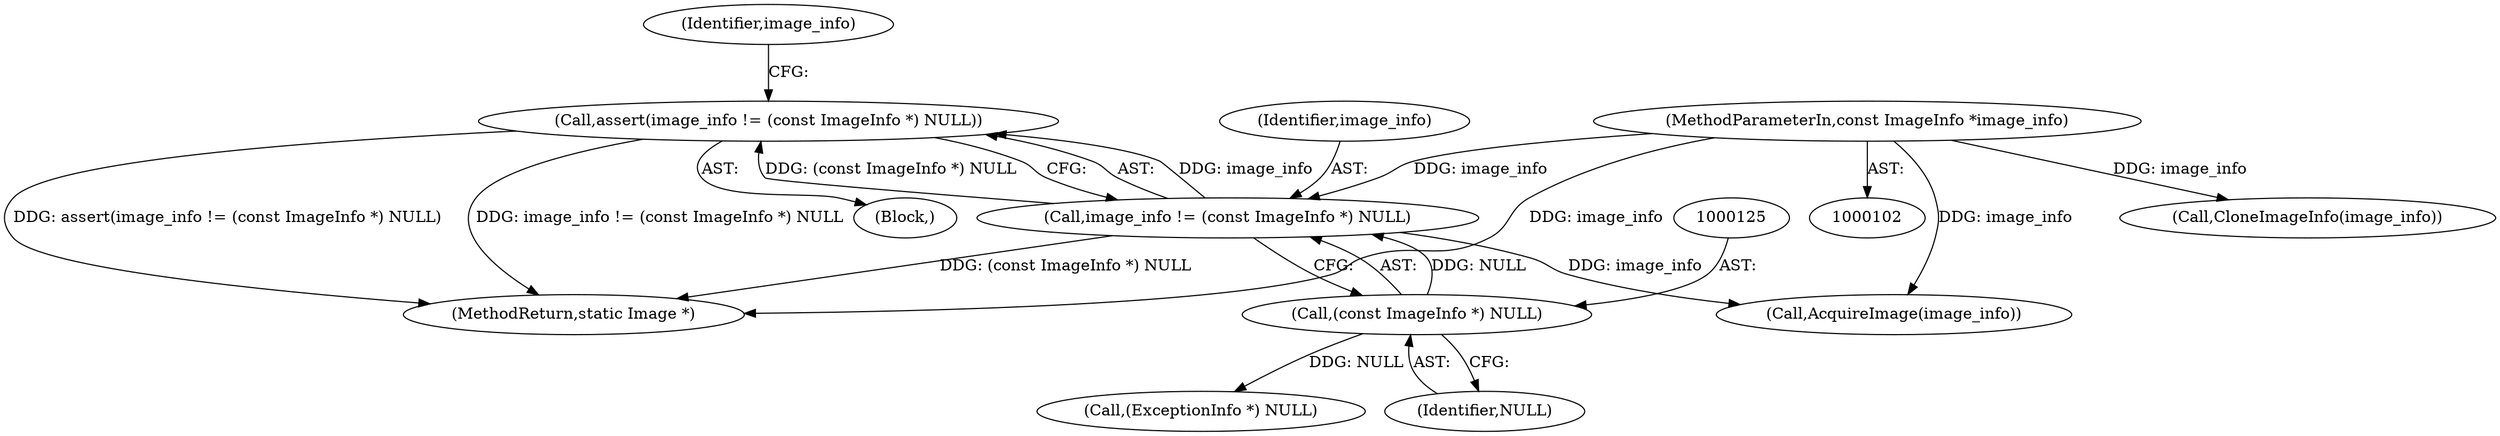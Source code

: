 digraph "0_ImageMagick_f6e9d0d9955e85bdd7540b251cd50d598dacc5e6_58@API" {
"1000121" [label="(Call,assert(image_info != (const ImageInfo *) NULL))"];
"1000122" [label="(Call,image_info != (const ImageInfo *) NULL)"];
"1000103" [label="(MethodParameterIn,const ImageInfo *image_info)"];
"1000124" [label="(Call,(const ImageInfo *) NULL)"];
"1000508" [label="(MethodReturn,static Image *)"];
"1000184" [label="(Call,CloneImageInfo(image_info))"];
"1000151" [label="(Call,(ExceptionInfo *) NULL)"];
"1000122" [label="(Call,image_info != (const ImageInfo *) NULL)"];
"1000130" [label="(Identifier,image_info)"];
"1000105" [label="(Block,)"];
"1000121" [label="(Call,assert(image_info != (const ImageInfo *) NULL))"];
"1000126" [label="(Identifier,NULL)"];
"1000103" [label="(MethodParameterIn,const ImageInfo *image_info)"];
"1000123" [label="(Identifier,image_info)"];
"1000124" [label="(Call,(const ImageInfo *) NULL)"];
"1000165" [label="(Call,AcquireImage(image_info))"];
"1000121" -> "1000105"  [label="AST: "];
"1000121" -> "1000122"  [label="CFG: "];
"1000122" -> "1000121"  [label="AST: "];
"1000130" -> "1000121"  [label="CFG: "];
"1000121" -> "1000508"  [label="DDG: assert(image_info != (const ImageInfo *) NULL)"];
"1000121" -> "1000508"  [label="DDG: image_info != (const ImageInfo *) NULL"];
"1000122" -> "1000121"  [label="DDG: image_info"];
"1000122" -> "1000121"  [label="DDG: (const ImageInfo *) NULL"];
"1000122" -> "1000124"  [label="CFG: "];
"1000123" -> "1000122"  [label="AST: "];
"1000124" -> "1000122"  [label="AST: "];
"1000122" -> "1000508"  [label="DDG: (const ImageInfo *) NULL"];
"1000103" -> "1000122"  [label="DDG: image_info"];
"1000124" -> "1000122"  [label="DDG: NULL"];
"1000122" -> "1000165"  [label="DDG: image_info"];
"1000103" -> "1000102"  [label="AST: "];
"1000103" -> "1000508"  [label="DDG: image_info"];
"1000103" -> "1000165"  [label="DDG: image_info"];
"1000103" -> "1000184"  [label="DDG: image_info"];
"1000124" -> "1000126"  [label="CFG: "];
"1000125" -> "1000124"  [label="AST: "];
"1000126" -> "1000124"  [label="AST: "];
"1000124" -> "1000151"  [label="DDG: NULL"];
}
